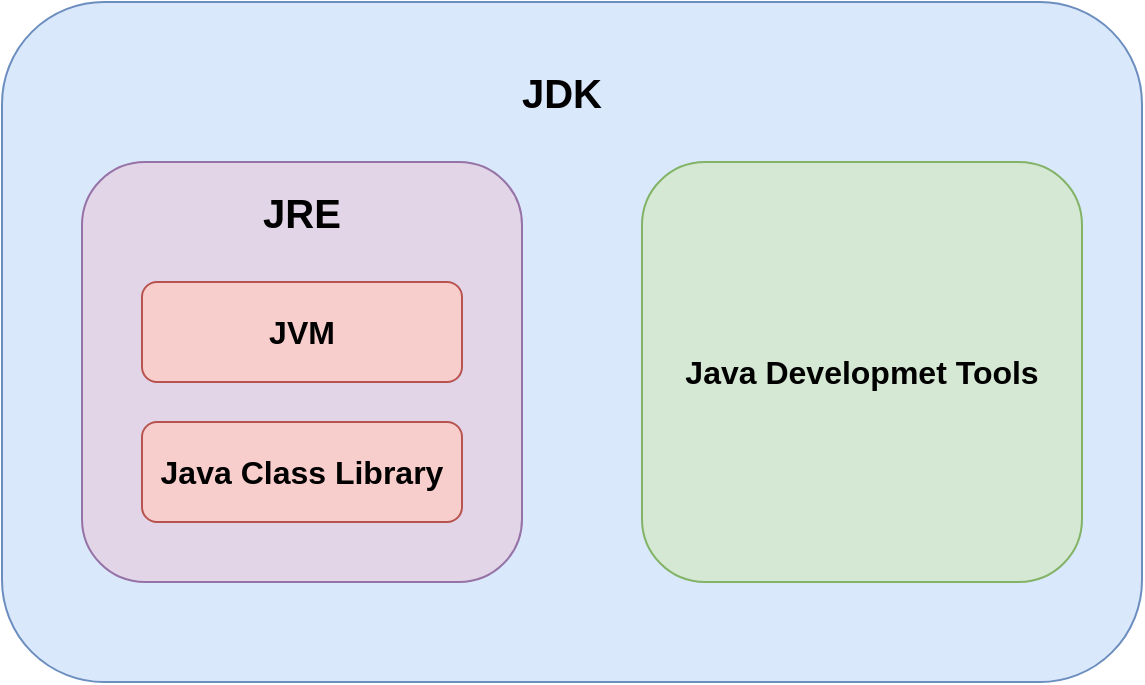 <mxfile version="26.0.4">
  <diagram name="第 1 页" id="3vpkKrmvEGhioNt8GLSX">
    <mxGraphModel dx="784" dy="1133" grid="1" gridSize="10" guides="1" tooltips="1" connect="1" arrows="1" fold="1" page="1" pageScale="1" pageWidth="827" pageHeight="1169" math="0" shadow="0">
      <root>
        <mxCell id="0" />
        <mxCell id="1" parent="0" />
        <mxCell id="4_NZgWI7jE0F6QQoLYlO-1" value="" style="rounded=1;whiteSpace=wrap;html=1;fillColor=#dae8fc;strokeColor=#6c8ebf;fontStyle=1" vertex="1" parent="1">
          <mxGeometry x="80" y="270" width="570" height="340" as="geometry" />
        </mxCell>
        <mxCell id="4_NZgWI7jE0F6QQoLYlO-2" value="JDK" style="text;html=1;align=center;verticalAlign=middle;whiteSpace=wrap;rounded=0;fontSize=20;fontStyle=1" vertex="1" parent="1">
          <mxGeometry x="330" y="300" width="60" height="30" as="geometry" />
        </mxCell>
        <mxCell id="4_NZgWI7jE0F6QQoLYlO-3" value="" style="rounded=1;whiteSpace=wrap;html=1;fillColor=#e1d5e7;strokeColor=#9673a6;fontStyle=1" vertex="1" parent="1">
          <mxGeometry x="120" y="350" width="220" height="210" as="geometry" />
        </mxCell>
        <mxCell id="4_NZgWI7jE0F6QQoLYlO-4" value="JRE" style="text;html=1;align=center;verticalAlign=middle;whiteSpace=wrap;rounded=0;fontSize=20;fontStyle=1" vertex="1" parent="1">
          <mxGeometry x="200" y="360" width="60" height="30" as="geometry" />
        </mxCell>
        <mxCell id="4_NZgWI7jE0F6QQoLYlO-5" value="&lt;font&gt;JVM&lt;/font&gt;" style="rounded=1;whiteSpace=wrap;html=1;fillColor=#f8cecc;strokeColor=#b85450;fontSize=16;fontStyle=1" vertex="1" parent="1">
          <mxGeometry x="150" y="410" width="160" height="50" as="geometry" />
        </mxCell>
        <mxCell id="4_NZgWI7jE0F6QQoLYlO-6" value="&lt;span&gt;Java Class Library&lt;/span&gt;" style="rounded=1;whiteSpace=wrap;html=1;fillColor=#f8cecc;strokeColor=#b85450;fontSize=16;fontStyle=1" vertex="1" parent="1">
          <mxGeometry x="150" y="480" width="160" height="50" as="geometry" />
        </mxCell>
        <mxCell id="4_NZgWI7jE0F6QQoLYlO-7" value="&lt;font style=&quot;font-size: 16px;&quot;&gt;Java Developmet Tools&lt;/font&gt;" style="rounded=1;whiteSpace=wrap;html=1;fillColor=#d5e8d4;strokeColor=#82b366;fontStyle=1" vertex="1" parent="1">
          <mxGeometry x="400" y="350" width="220" height="210" as="geometry" />
        </mxCell>
      </root>
    </mxGraphModel>
  </diagram>
</mxfile>
